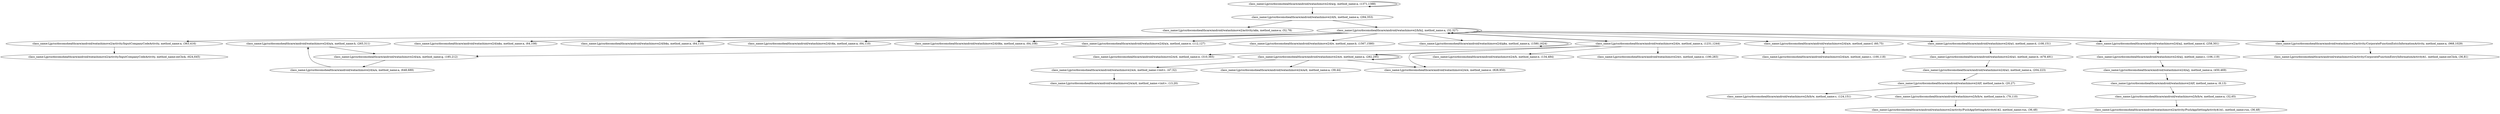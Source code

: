 digraph test {
	"Ljp/co/docomohealthcare/android/watashimove2/d/a/a h" [label="class_name:Ljp/co/docomohealthcare/android/watashimove2/d/a/a, method_name:h, (265,307)"]
	"Ljp/co/docomohealthcare/android/watashimove2/d/a/a g" [label="class_name:Ljp/co/docomohealthcare/android/watashimove2/d/a/a, method_name:g, (185,220)"]
	"Ljp/co/docomohealthcare/android/watashimove2/d/a/a a" [label="class_name:Ljp/co/docomohealthcare/android/watashimove2/d/a/a, method_name:a, (648,689)"]
	"Ljp/co/docomohealthcare/android/watashimove2/d/a/a h" [label="class_name:Ljp/co/docomohealthcare/android/watashimove2/d/a/a, method_name:h, (265,311)"]
	"Ljp/co/docomohealthcare/android/watashimove2/d/a/g a" [label="class_name:Ljp/co/docomohealthcare/android/watashimove2/d/a/g, method_name:a, (1096,1299)"]
	"Ljp/co/docomohealthcare/android/watashimove2/d/h a" [label="class_name:Ljp/co/docomohealthcare/android/watashimove2/d/h, method_name:a, (294,353)"]
	"Ljp/co/docomohealthcare/android/watashimove2/activity/a$a a" [label="class_name:Ljp/co/docomohealthcare/android/watashimove2/activity/a$a, method_name:a, (52,78)"]
	"Ljp/co/docomohealthcare/android/watashimove2/b/b/j a" [label="class_name:Ljp/co/docomohealthcare/android/watashimove2/b/b/j, method_name:a, (32,194)"]
	"Ljp/co/docomohealthcare/android/watashimove2/activity/CorporateFunctionEntryInformationActivity a" [label="class_name:Ljp/co/docomohealthcare/android/watashimove2/activity/CorporateFunctionEntryInformationActivity, method_name:a, (968,1019)"]
	"Ljp/co/docomohealthcare/android/watashimove2/activity/CorporateFunctionEntryInformationActivity$1 onClick" [label="class_name:Ljp/co/docomohealthcare/android/watashimove2/activity/CorporateFunctionEntryInformationActivity$1, method_name:onClick, (36,67)"]
	"Ljp/co/docomohealthcare/android/watashimove2/activity/CorporateFunctionEntryInformationActivity$1 onClick" [label="class_name:Ljp/co/docomohealthcare/android/watashimove2/activity/CorporateFunctionEntryInformationActivity$1, method_name:onClick, (36,81)"]
	"Ljp/co/docomohealthcare/android/watashimove2/activity/CorporateFunctionEntryInformationActivity a" [label="class_name:Ljp/co/docomohealthcare/android/watashimove2/activity/CorporateFunctionEntryInformationActivity, method_name:a, (968,1029)"]
	"Ljp/co/docomohealthcare/android/watashimove2/activity/InputCompanyCodeActivity a" [label="class_name:Ljp/co/docomohealthcare/android/watashimove2/activity/InputCompanyCodeActivity, method_name:a, (363,406)"]
	"Ljp/co/docomohealthcare/android/watashimove2/activity/InputCompanyCodeActivity onClick" [label="class_name:Ljp/co/docomohealthcare/android/watashimove2/activity/InputCompanyCodeActivity, method_name:onClick, (624,645)"]
	"Ljp/co/docomohealthcare/android/watashimove2/activity/InputCompanyCodeActivity a" [label="class_name:Ljp/co/docomohealthcare/android/watashimove2/activity/InputCompanyCodeActivity, method_name:a, (363,416)"]
	"Ljp/co/docomohealthcare/android/watashimove2/b/b/j a" [label="class_name:Ljp/co/docomohealthcare/android/watashimove2/b/b/j, method_name:a, (32,68)"]
	"Ljp/co/docomohealthcare/android/watashimove2/b/b/j a" [label="class_name:Ljp/co/docomohealthcare/android/watashimove2/b/b/j, method_name:a, (32,80)"]
	"Ljp/co/docomohealthcare/android/watashimove2/d/a$a a" [label="class_name:Ljp/co/docomohealthcare/android/watashimove2/d/a$a, method_name:a, (64,92)"]
	"Ljp/co/docomohealthcare/android/watashimove2/d/a$a a" [label="class_name:Ljp/co/docomohealthcare/android/watashimove2/d/a$a, method_name:a, (64,108)"]
	"Ljp/co/docomohealthcare/android/watashimove2/d/b$a a" [label="class_name:Ljp/co/docomohealthcare/android/watashimove2/d/b$a, method_name:a, (64,94)"]
	"Ljp/co/docomohealthcare/android/watashimove2/d/b$a a" [label="class_name:Ljp/co/docomohealthcare/android/watashimove2/d/b$a, method_name:a, (64,110)"]
	"Ljp/co/docomohealthcare/android/watashimove2/d/c$a a" [label="class_name:Ljp/co/docomohealthcare/android/watashimove2/d/c$a, method_name:a, (64,94)"]
	"Ljp/co/docomohealthcare/android/watashimove2/d/c$a a" [label="class_name:Ljp/co/docomohealthcare/android/watashimove2/d/c$a, method_name:a, (64,110)"]
	"Ljp/co/docomohealthcare/android/watashimove2/d/d$a a" [label="class_name:Ljp/co/docomohealthcare/android/watashimove2/d/d$a, method_name:a, (64,92)"]
	"Ljp/co/docomohealthcare/android/watashimove2/d/d$a a" [label="class_name:Ljp/co/docomohealthcare/android/watashimove2/d/d$a, method_name:a, (64,108)"]
	"Ljp/co/docomohealthcare/android/watashimove2/d/e a" [label="class_name:Ljp/co/docomohealthcare/android/watashimove2/d/e, method_name:a, (32,170)"]
	"Ljp/co/docomohealthcare/android/watashimove2/b/b/j a" [label="class_name:Ljp/co/docomohealthcare/android/watashimove2/b/b/j, method_name:a, (32,141)"]
	"Ljp/co/docomohealthcare/android/watashimove2/e/c e" [label="class_name:Ljp/co/docomohealthcare/android/watashimove2/e/c, method_name:e, (190,283)"]
	"Ljp/co/docomohealthcare/android/watashimove2/e/d e" [label="class_name:Ljp/co/docomohealthcare/android/watashimove2/e/d, method_name:e, (310,365)"]
	"Ljp/co/docomohealthcare/android/watashimove2/e/e a" [label="class_name:Ljp/co/docomohealthcare/android/watashimove2/e/e, method_name:a, (300,413)"]
	"Ljp/co/docomohealthcare/android/watashimove2/e/e <init>" [label="class_name:Ljp/co/docomohealthcare/android/watashimove2/e/e, method_name:<init>, (47,52)"]
	"Ljp/co/docomohealthcare/android/watashimove2/e/a/d <init>" [label="class_name:Ljp/co/docomohealthcare/android/watashimove2/e/a/d, method_name:<init>, (13,20)"]
	"Ljp/co/docomohealthcare/android/watashimove2/e/e a" [label="class_name:Ljp/co/docomohealthcare/android/watashimove2/e/e, method_name:a, (282,295)"]
	"Ljp/co/docomohealthcare/android/watashimove2/e/e e" [label="class_name:Ljp/co/docomohealthcare/android/watashimove2/e/e, method_name:e, (828,1015)"]
	"Ljp/co/docomohealthcare/android/watashimove2/e/e e" [label="class_name:Ljp/co/docomohealthcare/android/watashimove2/e/e, method_name:e, (828,1019)"]
	"Ljp/co/docomohealthcare/android/watashimove2/e/a/d a" [label="class_name:Ljp/co/docomohealthcare/android/watashimove2/e/a/d, method_name:a, (29,34)"]
	"Ljp/co/docomohealthcare/android/watashimove2/e/a/d a" [label="class_name:Ljp/co/docomohealthcare/android/watashimove2/e/a/d, method_name:a, (39,44)"]
	"Ljp/co/docomohealthcare/android/watashimove2/e/e e" [label="class_name:Ljp/co/docomohealthcare/android/watashimove2/e/e, method_name:e, (828,950)"]
	"Ljp/co/docomohealthcare/android/watashimove2/e/h e" [label="class_name:Ljp/co/docomohealthcare/android/watashimove2/e/h, method_name:e, (134,484)"]
	"Ljp/co/docomohealthcare/android/watashimove2/d/e a" [label="class_name:Ljp/co/docomohealthcare/android/watashimove2/d/e, method_name:a, (409,422)"]
	"Ljp/co/docomohealthcare/android/watashimove2/d/e a" [label="class_name:Ljp/co/docomohealthcare/android/watashimove2/d/e, method_name:a, (895,908)"]
	"Ljp/co/docomohealthcare/android/watashimove2/d/e a" [label="class_name:Ljp/co/docomohealthcare/android/watashimove2/d/e, method_name:a, (1231,1244)"]
	"Ljp/co/docomohealthcare/android/watashimove2/d/e b" [label="class_name:Ljp/co/docomohealthcare/android/watashimove2/d/e, method_name:b, (1567,1580)"]
	"Ljp/co/docomohealthcare/android/watashimove2/d/g$a a" [label="class_name:Ljp/co/docomohealthcare/android/watashimove2/d/g$a, method_name:a, (1580,1608)"]
	"Ljp/co/docomohealthcare/android/watashimove2/d/g$a a" [label="class_name:Ljp/co/docomohealthcare/android/watashimove2/d/g$a, method_name:a, (121,160)"]
	"Ljp/co/docomohealthcare/android/watashimove2/d/g$a a" [label="class_name:Ljp/co/docomohealthcare/android/watashimove2/d/g$a, method_name:a, (121,503)"]
	"Ljp/co/docomohealthcare/android/watashimove2/d/g$a a" [label="class_name:Ljp/co/docomohealthcare/android/watashimove2/d/g$a, method_name:a, (1580,1915)"]
	"Ljp/co/docomohealthcare/android/watashimove2/d/g$a a" [label="class_name:Ljp/co/docomohealthcare/android/watashimove2/d/g$a, method_name:a, (1580,1624)"]
	"Ljp/co/docomohealthcare/android/watashimove2/d/a/a e" [label="class_name:Ljp/co/docomohealthcare/android/watashimove2/d/a/a, method_name:e, (112,127)"]
	"Ljp/co/docomohealthcare/android/watashimove2/d/a/a g" [label="class_name:Ljp/co/docomohealthcare/android/watashimove2/d/a/a, method_name:g, (185,212)"]
	"Ljp/co/docomohealthcare/android/watashimove2/d/a/e f" [label="class_name:Ljp/co/docomohealthcare/android/watashimove2/d/a/e, method_name:f, (60,75)"]
	"Ljp/co/docomohealthcare/android/watashimove2/d/a/e c" [label="class_name:Ljp/co/docomohealthcare/android/watashimove2/d/a/e, method_name:c, (100,118)"]
	"Ljp/co/docomohealthcare/android/watashimove2/d/a/i d" [label="class_name:Ljp/co/docomohealthcare/android/watashimove2/d/a/i, method_name:d, (108,121)"]
	"Ljp/co/docomohealthcare/android/watashimove2/d/a/i b" [label="class_name:Ljp/co/docomohealthcare/android/watashimove2/d/a/i, method_name:b, (478,491)"]
	"Ljp/co/docomohealthcare/android/watashimove2/d/a/i a" [label="class_name:Ljp/co/docomohealthcare/android/watashimove2/d/a/i, method_name:a, (204,223)"]
	"Ljp/co/docomohealthcare/android/watashimove2/d/f b" [label="class_name:Ljp/co/docomohealthcare/android/watashimove2/d/f, method_name:b, (20,27)"]
	"Ljp/co/docomohealthcare/android/watashimove2/b/b/w b" [label="class_name:Ljp/co/docomohealthcare/android/watashimove2/b/b/w, method_name:b, (79,110)"]
	"Ljp/co/docomohealthcare/android/watashimove2/activity/PushAppSettingActivity$1$2 run" [label="class_name:Ljp/co/docomohealthcare/android/watashimove2/activity/PushAppSettingActivity$1$2, method_name:run, (36,48)"]
	"Ljp/co/docomohealthcare/android/watashimove2/b/b/w c" [label="class_name:Ljp/co/docomohealthcare/android/watashimove2/b/b/w, method_name:c, (124,151)"]
	"Ljp/co/docomohealthcare/android/watashimove2/d/a/i d" [label="class_name:Ljp/co/docomohealthcare/android/watashimove2/d/a/i, method_name:d, (108,151)"]
	"Ljp/co/docomohealthcare/android/watashimove2/d/a/j d" [label="class_name:Ljp/co/docomohealthcare/android/watashimove2/d/a/j, method_name:d, (258,271)"]
	"Ljp/co/docomohealthcare/android/watashimove2/d/a/j c" [label="class_name:Ljp/co/docomohealthcare/android/watashimove2/d/a/j, method_name:c, (106,119)"]
	"Ljp/co/docomohealthcare/android/watashimove2/d/a/j a" [label="class_name:Ljp/co/docomohealthcare/android/watashimove2/d/a/j, method_name:a, (450,469)"]
	"Ljp/co/docomohealthcare/android/watashimove2/d/f a" [label="class_name:Ljp/co/docomohealthcare/android/watashimove2/d/f, method_name:a, (6,13)"]
	"Ljp/co/docomohealthcare/android/watashimove2/b/b/w a" [label="class_name:Ljp/co/docomohealthcare/android/watashimove2/b/b/w, method_name:a, (32,65)"]
	"Ljp/co/docomohealthcare/android/watashimove2/activity/PushAppSettingActivity$1$1 run" [label="class_name:Ljp/co/docomohealthcare/android/watashimove2/activity/PushAppSettingActivity$1$1, method_name:run, (36,48)"]
	"Ljp/co/docomohealthcare/android/watashimove2/d/a/j d" [label="class_name:Ljp/co/docomohealthcare/android/watashimove2/d/a/j, method_name:d, (258,301)"]
	"Ljp/co/docomohealthcare/android/watashimove2/b/b/j a" [label="class_name:Ljp/co/docomohealthcare/android/watashimove2/b/b/j, method_name:a, (32,270)"]
	"Ljp/co/docomohealthcare/android/watashimove2/b/b/j a" [label="class_name:Ljp/co/docomohealthcare/android/watashimove2/b/b/j, method_name:a, (32,327)"]
	"Ljp/co/docomohealthcare/android/watashimove2/d/a/g a" [label="class_name:Ljp/co/docomohealthcare/android/watashimove2/d/a/g, method_name:a, (181,218)"]
	"Ljp/co/docomohealthcare/android/watashimove2/d/a/g a" [label="class_name:Ljp/co/docomohealthcare/android/watashimove2/d/a/g, method_name:a, (181,276)"]
	"Ljp/co/docomohealthcare/android/watashimove2/d/a/g a" [label="class_name:Ljp/co/docomohealthcare/android/watashimove2/d/a/g, method_name:a, (181,304)"]
	"Ljp/co/docomohealthcare/android/watashimove2/d/a/g a" [label="class_name:Ljp/co/docomohealthcare/android/watashimove2/d/a/g, method_name:a, (181,329)"]
	"Ljp/co/docomohealthcare/android/watashimove2/d/a/g a" [label="class_name:Ljp/co/docomohealthcare/android/watashimove2/d/a/g, method_name:a, (569,588)"]
	"Ljp/co/docomohealthcare/android/watashimove2/d/a/g a" [label="class_name:Ljp/co/docomohealthcare/android/watashimove2/d/a/g, method_name:a, (746,929)"]
	"Ljp/co/docomohealthcare/android/watashimove2/d/a/g a" [label="class_name:Ljp/co/docomohealthcare/android/watashimove2/d/a/g, method_name:a, (1371,1388)"]
	"Ljp/co/docomohealthcare/android/watashimove2/d/a/a h" -> "Ljp/co/docomohealthcare/android/watashimove2/d/a/a g"
	"Ljp/co/docomohealthcare/android/watashimove2/d/a/a g" -> "Ljp/co/docomohealthcare/android/watashimove2/d/a/a a"
	"Ljp/co/docomohealthcare/android/watashimove2/d/a/a a" -> "Ljp/co/docomohealthcare/android/watashimove2/d/a/a h"
	"Ljp/co/docomohealthcare/android/watashimove2/d/a/g a" -> "Ljp/co/docomohealthcare/android/watashimove2/d/h a"
	"Ljp/co/docomohealthcare/android/watashimove2/d/a/g a" -> "Ljp/co/docomohealthcare/android/watashimove2/d/a/g a"
	"Ljp/co/docomohealthcare/android/watashimove2/d/h a" -> "Ljp/co/docomohealthcare/android/watashimove2/activity/a$a a"
	"Ljp/co/docomohealthcare/android/watashimove2/d/h a" -> "Ljp/co/docomohealthcare/android/watashimove2/b/b/j a"
	"Ljp/co/docomohealthcare/android/watashimove2/b/b/j a" -> "Ljp/co/docomohealthcare/android/watashimove2/activity/CorporateFunctionEntryInformationActivity a"
	"Ljp/co/docomohealthcare/android/watashimove2/b/b/j a" -> "Ljp/co/docomohealthcare/android/watashimove2/activity/InputCompanyCodeActivity a"
	"Ljp/co/docomohealthcare/android/watashimove2/b/b/j a" -> "Ljp/co/docomohealthcare/android/watashimove2/b/b/j a"
	"Ljp/co/docomohealthcare/android/watashimove2/b/b/j a" -> "Ljp/co/docomohealthcare/android/watashimove2/d/a$a a"
	"Ljp/co/docomohealthcare/android/watashimove2/b/b/j a" -> "Ljp/co/docomohealthcare/android/watashimove2/d/b$a a"
	"Ljp/co/docomohealthcare/android/watashimove2/b/b/j a" -> "Ljp/co/docomohealthcare/android/watashimove2/d/c$a a"
	"Ljp/co/docomohealthcare/android/watashimove2/b/b/j a" -> "Ljp/co/docomohealthcare/android/watashimove2/d/d$a a"
	"Ljp/co/docomohealthcare/android/watashimove2/b/b/j a" -> "Ljp/co/docomohealthcare/android/watashimove2/d/e a"
	"Ljp/co/docomohealthcare/android/watashimove2/b/b/j a" -> "Ljp/co/docomohealthcare/android/watashimove2/d/e b"
	"Ljp/co/docomohealthcare/android/watashimove2/b/b/j a" -> "Ljp/co/docomohealthcare/android/watashimove2/d/g$a a"
	"Ljp/co/docomohealthcare/android/watashimove2/b/b/j a" -> "Ljp/co/docomohealthcare/android/watashimove2/d/a/a e"
	"Ljp/co/docomohealthcare/android/watashimove2/b/b/j a" -> "Ljp/co/docomohealthcare/android/watashimove2/d/a/e f"
	"Ljp/co/docomohealthcare/android/watashimove2/b/b/j a" -> "Ljp/co/docomohealthcare/android/watashimove2/d/a/i d"
	"Ljp/co/docomohealthcare/android/watashimove2/b/b/j a" -> "Ljp/co/docomohealthcare/android/watashimove2/d/a/j d"
	"Ljp/co/docomohealthcare/android/watashimove2/activity/CorporateFunctionEntryInformationActivity a" -> "Ljp/co/docomohealthcare/android/watashimove2/activity/CorporateFunctionEntryInformationActivity$1 onClick"
	"Ljp/co/docomohealthcare/android/watashimove2/activity/InputCompanyCodeActivity a" -> "Ljp/co/docomohealthcare/android/watashimove2/activity/InputCompanyCodeActivity onClick"
	"Ljp/co/docomohealthcare/android/watashimove2/d/e a" -> "Ljp/co/docomohealthcare/android/watashimove2/b/b/j a"
	"Ljp/co/docomohealthcare/android/watashimove2/d/e a" -> "Ljp/co/docomohealthcare/android/watashimove2/e/c e"
	"Ljp/co/docomohealthcare/android/watashimove2/d/e a" -> "Ljp/co/docomohealthcare/android/watashimove2/e/d e"
	"Ljp/co/docomohealthcare/android/watashimove2/d/e a" -> "Ljp/co/docomohealthcare/android/watashimove2/e/e a"
	"Ljp/co/docomohealthcare/android/watashimove2/d/e a" -> "Ljp/co/docomohealthcare/android/watashimove2/e/e e"
	"Ljp/co/docomohealthcare/android/watashimove2/d/e a" -> "Ljp/co/docomohealthcare/android/watashimove2/e/h e"
	"Ljp/co/docomohealthcare/android/watashimove2/e/e a" -> "Ljp/co/docomohealthcare/android/watashimove2/e/e <init>"
	"Ljp/co/docomohealthcare/android/watashimove2/e/e a" -> "Ljp/co/docomohealthcare/android/watashimove2/e/e a"
	"Ljp/co/docomohealthcare/android/watashimove2/e/e a" -> "Ljp/co/docomohealthcare/android/watashimove2/e/e e"
	"Ljp/co/docomohealthcare/android/watashimove2/e/e a" -> "Ljp/co/docomohealthcare/android/watashimove2/e/a/d a"
	"Ljp/co/docomohealthcare/android/watashimove2/e/e <init>" -> "Ljp/co/docomohealthcare/android/watashimove2/e/a/d <init>"
	"Ljp/co/docomohealthcare/android/watashimove2/d/g$a a" -> "Ljp/co/docomohealthcare/android/watashimove2/d/g$a a"
	"Ljp/co/docomohealthcare/android/watashimove2/d/a/a e" -> "Ljp/co/docomohealthcare/android/watashimove2/d/a/a g"
	"Ljp/co/docomohealthcare/android/watashimove2/d/a/e f" -> "Ljp/co/docomohealthcare/android/watashimove2/d/a/e c"
	"Ljp/co/docomohealthcare/android/watashimove2/d/a/i d" -> "Ljp/co/docomohealthcare/android/watashimove2/d/a/i b"
	"Ljp/co/docomohealthcare/android/watashimove2/d/a/i b" -> "Ljp/co/docomohealthcare/android/watashimove2/d/a/i a"
	"Ljp/co/docomohealthcare/android/watashimove2/d/a/i a" -> "Ljp/co/docomohealthcare/android/watashimove2/d/f b"
	"Ljp/co/docomohealthcare/android/watashimove2/d/f b" -> "Ljp/co/docomohealthcare/android/watashimove2/b/b/w b"
	"Ljp/co/docomohealthcare/android/watashimove2/d/f b" -> "Ljp/co/docomohealthcare/android/watashimove2/b/b/w c"
	"Ljp/co/docomohealthcare/android/watashimove2/b/b/w b" -> "Ljp/co/docomohealthcare/android/watashimove2/activity/PushAppSettingActivity$1$2 run"
	"Ljp/co/docomohealthcare/android/watashimove2/d/a/j d" -> "Ljp/co/docomohealthcare/android/watashimove2/d/a/j c"
	"Ljp/co/docomohealthcare/android/watashimove2/d/a/j c" -> "Ljp/co/docomohealthcare/android/watashimove2/d/a/j a"
	"Ljp/co/docomohealthcare/android/watashimove2/d/a/j a" -> "Ljp/co/docomohealthcare/android/watashimove2/d/f a"
	"Ljp/co/docomohealthcare/android/watashimove2/d/f a" -> "Ljp/co/docomohealthcare/android/watashimove2/b/b/w a"
	"Ljp/co/docomohealthcare/android/watashimove2/b/b/w a" -> "Ljp/co/docomohealthcare/android/watashimove2/activity/PushAppSettingActivity$1$1 run"
}
